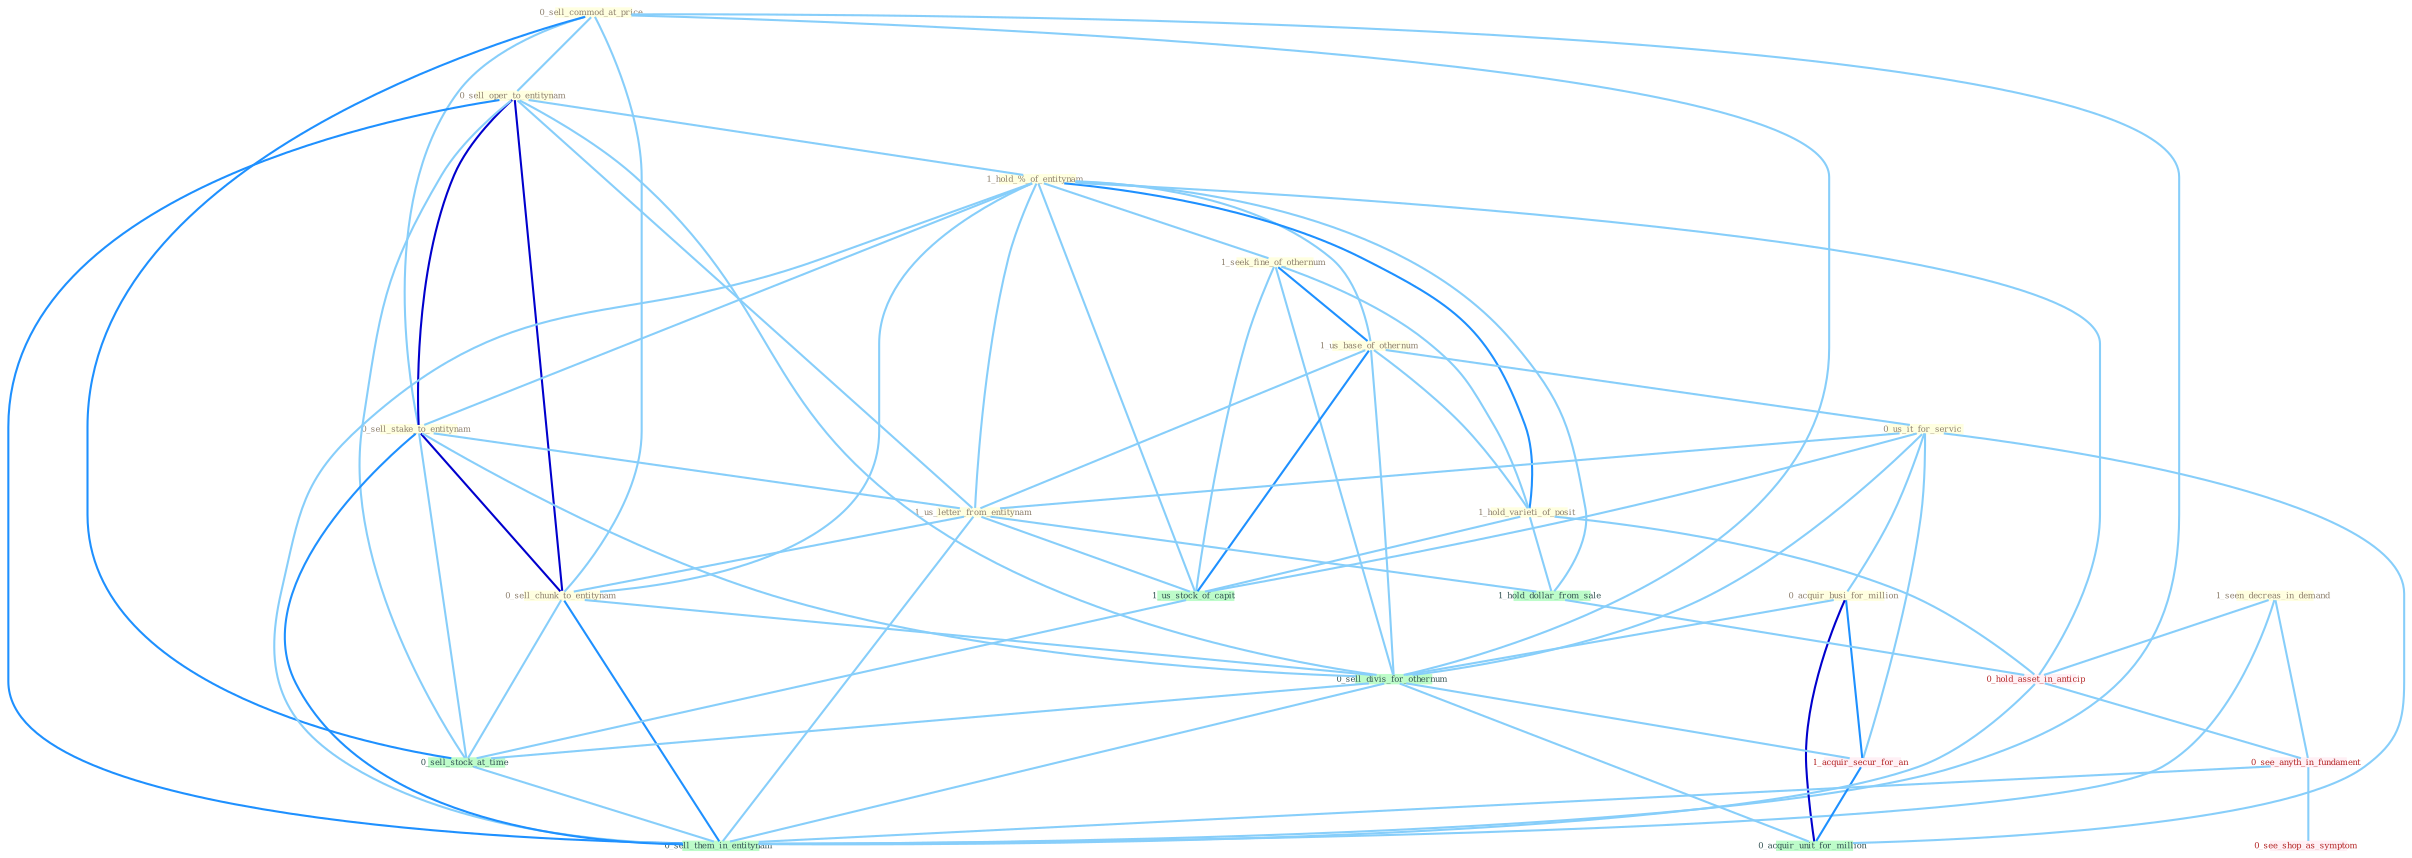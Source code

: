 Graph G{ 
    node
    [shape=polygon,style=filled,width=.5,height=.06,color="#BDFCC9",fixedsize=true,fontsize=4,
    fontcolor="#2f4f4f"];
    {node
    [color="#ffffe0", fontcolor="#8b7d6b"] "0_sell_commod_at_price " "0_sell_oper_to_entitynam " "1_hold_%_of_entitynam " "1_seek_fine_of_othernum " "1_us_base_of_othernum " "0_us_it_for_servic " "1_hold_varieti_of_posit " "0_sell_stake_to_entitynam " "1_us_letter_from_entitynam " "0_acquir_busi_for_million " "0_sell_chunk_to_entitynam " "1_seen_decreas_in_demand "}
{node [color="#fff0f5", fontcolor="#b22222"] "1_acquir_secur_for_an " "0_hold_asset_in_anticip " "0_see_anyth_in_fundament " "0_see_shop_as_symptom "}
edge [color="#B0E2FF"];

	"0_sell_commod_at_price " -- "0_sell_oper_to_entitynam " [w="1", color="#87cefa" ];
	"0_sell_commod_at_price " -- "0_sell_stake_to_entitynam " [w="1", color="#87cefa" ];
	"0_sell_commod_at_price " -- "0_sell_chunk_to_entitynam " [w="1", color="#87cefa" ];
	"0_sell_commod_at_price " -- "0_sell_divis_for_othernum " [w="1", color="#87cefa" ];
	"0_sell_commod_at_price " -- "0_sell_stock_at_time " [w="2", color="#1e90ff" , len=0.8];
	"0_sell_commod_at_price " -- "0_sell_them_in_entitynam " [w="1", color="#87cefa" ];
	"0_sell_oper_to_entitynam " -- "1_hold_%_of_entitynam " [w="1", color="#87cefa" ];
	"0_sell_oper_to_entitynam " -- "0_sell_stake_to_entitynam " [w="3", color="#0000cd" , len=0.6];
	"0_sell_oper_to_entitynam " -- "1_us_letter_from_entitynam " [w="1", color="#87cefa" ];
	"0_sell_oper_to_entitynam " -- "0_sell_chunk_to_entitynam " [w="3", color="#0000cd" , len=0.6];
	"0_sell_oper_to_entitynam " -- "0_sell_divis_for_othernum " [w="1", color="#87cefa" ];
	"0_sell_oper_to_entitynam " -- "0_sell_stock_at_time " [w="1", color="#87cefa" ];
	"0_sell_oper_to_entitynam " -- "0_sell_them_in_entitynam " [w="2", color="#1e90ff" , len=0.8];
	"1_hold_%_of_entitynam " -- "1_seek_fine_of_othernum " [w="1", color="#87cefa" ];
	"1_hold_%_of_entitynam " -- "1_us_base_of_othernum " [w="1", color="#87cefa" ];
	"1_hold_%_of_entitynam " -- "1_hold_varieti_of_posit " [w="2", color="#1e90ff" , len=0.8];
	"1_hold_%_of_entitynam " -- "0_sell_stake_to_entitynam " [w="1", color="#87cefa" ];
	"1_hold_%_of_entitynam " -- "1_us_letter_from_entitynam " [w="1", color="#87cefa" ];
	"1_hold_%_of_entitynam " -- "0_sell_chunk_to_entitynam " [w="1", color="#87cefa" ];
	"1_hold_%_of_entitynam " -- "1_us_stock_of_capit " [w="1", color="#87cefa" ];
	"1_hold_%_of_entitynam " -- "1_hold_dollar_from_sale " [w="1", color="#87cefa" ];
	"1_hold_%_of_entitynam " -- "0_hold_asset_in_anticip " [w="1", color="#87cefa" ];
	"1_hold_%_of_entitynam " -- "0_sell_them_in_entitynam " [w="1", color="#87cefa" ];
	"1_seek_fine_of_othernum " -- "1_us_base_of_othernum " [w="2", color="#1e90ff" , len=0.8];
	"1_seek_fine_of_othernum " -- "1_hold_varieti_of_posit " [w="1", color="#87cefa" ];
	"1_seek_fine_of_othernum " -- "0_sell_divis_for_othernum " [w="1", color="#87cefa" ];
	"1_seek_fine_of_othernum " -- "1_us_stock_of_capit " [w="1", color="#87cefa" ];
	"1_us_base_of_othernum " -- "0_us_it_for_servic " [w="1", color="#87cefa" ];
	"1_us_base_of_othernum " -- "1_hold_varieti_of_posit " [w="1", color="#87cefa" ];
	"1_us_base_of_othernum " -- "1_us_letter_from_entitynam " [w="1", color="#87cefa" ];
	"1_us_base_of_othernum " -- "0_sell_divis_for_othernum " [w="1", color="#87cefa" ];
	"1_us_base_of_othernum " -- "1_us_stock_of_capit " [w="2", color="#1e90ff" , len=0.8];
	"0_us_it_for_servic " -- "1_us_letter_from_entitynam " [w="1", color="#87cefa" ];
	"0_us_it_for_servic " -- "0_acquir_busi_for_million " [w="1", color="#87cefa" ];
	"0_us_it_for_servic " -- "0_sell_divis_for_othernum " [w="1", color="#87cefa" ];
	"0_us_it_for_servic " -- "1_acquir_secur_for_an " [w="1", color="#87cefa" ];
	"0_us_it_for_servic " -- "1_us_stock_of_capit " [w="1", color="#87cefa" ];
	"0_us_it_for_servic " -- "0_acquir_unit_for_million " [w="1", color="#87cefa" ];
	"1_hold_varieti_of_posit " -- "1_us_stock_of_capit " [w="1", color="#87cefa" ];
	"1_hold_varieti_of_posit " -- "1_hold_dollar_from_sale " [w="1", color="#87cefa" ];
	"1_hold_varieti_of_posit " -- "0_hold_asset_in_anticip " [w="1", color="#87cefa" ];
	"0_sell_stake_to_entitynam " -- "1_us_letter_from_entitynam " [w="1", color="#87cefa" ];
	"0_sell_stake_to_entitynam " -- "0_sell_chunk_to_entitynam " [w="3", color="#0000cd" , len=0.6];
	"0_sell_stake_to_entitynam " -- "0_sell_divis_for_othernum " [w="1", color="#87cefa" ];
	"0_sell_stake_to_entitynam " -- "0_sell_stock_at_time " [w="1", color="#87cefa" ];
	"0_sell_stake_to_entitynam " -- "0_sell_them_in_entitynam " [w="2", color="#1e90ff" , len=0.8];
	"1_us_letter_from_entitynam " -- "0_sell_chunk_to_entitynam " [w="1", color="#87cefa" ];
	"1_us_letter_from_entitynam " -- "1_us_stock_of_capit " [w="1", color="#87cefa" ];
	"1_us_letter_from_entitynam " -- "1_hold_dollar_from_sale " [w="1", color="#87cefa" ];
	"1_us_letter_from_entitynam " -- "0_sell_them_in_entitynam " [w="1", color="#87cefa" ];
	"0_acquir_busi_for_million " -- "0_sell_divis_for_othernum " [w="1", color="#87cefa" ];
	"0_acquir_busi_for_million " -- "1_acquir_secur_for_an " [w="2", color="#1e90ff" , len=0.8];
	"0_acquir_busi_for_million " -- "0_acquir_unit_for_million " [w="3", color="#0000cd" , len=0.6];
	"0_sell_chunk_to_entitynam " -- "0_sell_divis_for_othernum " [w="1", color="#87cefa" ];
	"0_sell_chunk_to_entitynam " -- "0_sell_stock_at_time " [w="1", color="#87cefa" ];
	"0_sell_chunk_to_entitynam " -- "0_sell_them_in_entitynam " [w="2", color="#1e90ff" , len=0.8];
	"1_seen_decreas_in_demand " -- "0_hold_asset_in_anticip " [w="1", color="#87cefa" ];
	"1_seen_decreas_in_demand " -- "0_see_anyth_in_fundament " [w="1", color="#87cefa" ];
	"1_seen_decreas_in_demand " -- "0_sell_them_in_entitynam " [w="1", color="#87cefa" ];
	"0_sell_divis_for_othernum " -- "1_acquir_secur_for_an " [w="1", color="#87cefa" ];
	"0_sell_divis_for_othernum " -- "0_sell_stock_at_time " [w="1", color="#87cefa" ];
	"0_sell_divis_for_othernum " -- "0_acquir_unit_for_million " [w="1", color="#87cefa" ];
	"0_sell_divis_for_othernum " -- "0_sell_them_in_entitynam " [w="1", color="#87cefa" ];
	"1_acquir_secur_for_an " -- "0_acquir_unit_for_million " [w="2", color="#1e90ff" , len=0.8];
	"1_us_stock_of_capit " -- "0_sell_stock_at_time " [w="1", color="#87cefa" ];
	"1_hold_dollar_from_sale " -- "0_hold_asset_in_anticip " [w="1", color="#87cefa" ];
	"0_hold_asset_in_anticip " -- "0_see_anyth_in_fundament " [w="1", color="#87cefa" ];
	"0_hold_asset_in_anticip " -- "0_sell_them_in_entitynam " [w="1", color="#87cefa" ];
	"0_sell_stock_at_time " -- "0_sell_them_in_entitynam " [w="1", color="#87cefa" ];
	"0_see_anyth_in_fundament " -- "0_see_shop_as_symptom " [w="1", color="#87cefa" ];
	"0_see_anyth_in_fundament " -- "0_sell_them_in_entitynam " [w="1", color="#87cefa" ];
}
